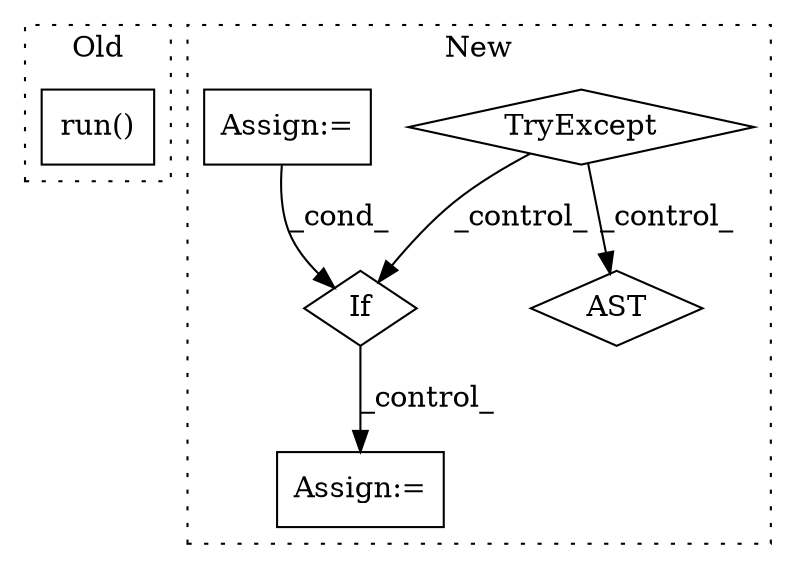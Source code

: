 digraph G {
subgraph cluster0 {
1 [label="run()" a="75" s="137,176" l="8,23" shape="box"];
label = "Old";
style="dotted";
}
subgraph cluster1 {
2 [label="TryExcept" a="71" s="303" l="13" shape="diamond"];
3 [label="AST" a="2" s="423,0" l="7,0" shape="diamond"];
4 [label="Assign:=" a="68" s="379" l="3" shape="box"];
5 [label="If" a="96" s="316" l="3" shape="diamond"];
6 [label="Assign:=" a="68" s="189" l="3" shape="box"];
label = "New";
style="dotted";
}
2 -> 3 [label="_control_"];
2 -> 5 [label="_control_"];
5 -> 4 [label="_control_"];
6 -> 5 [label="_cond_"];
}